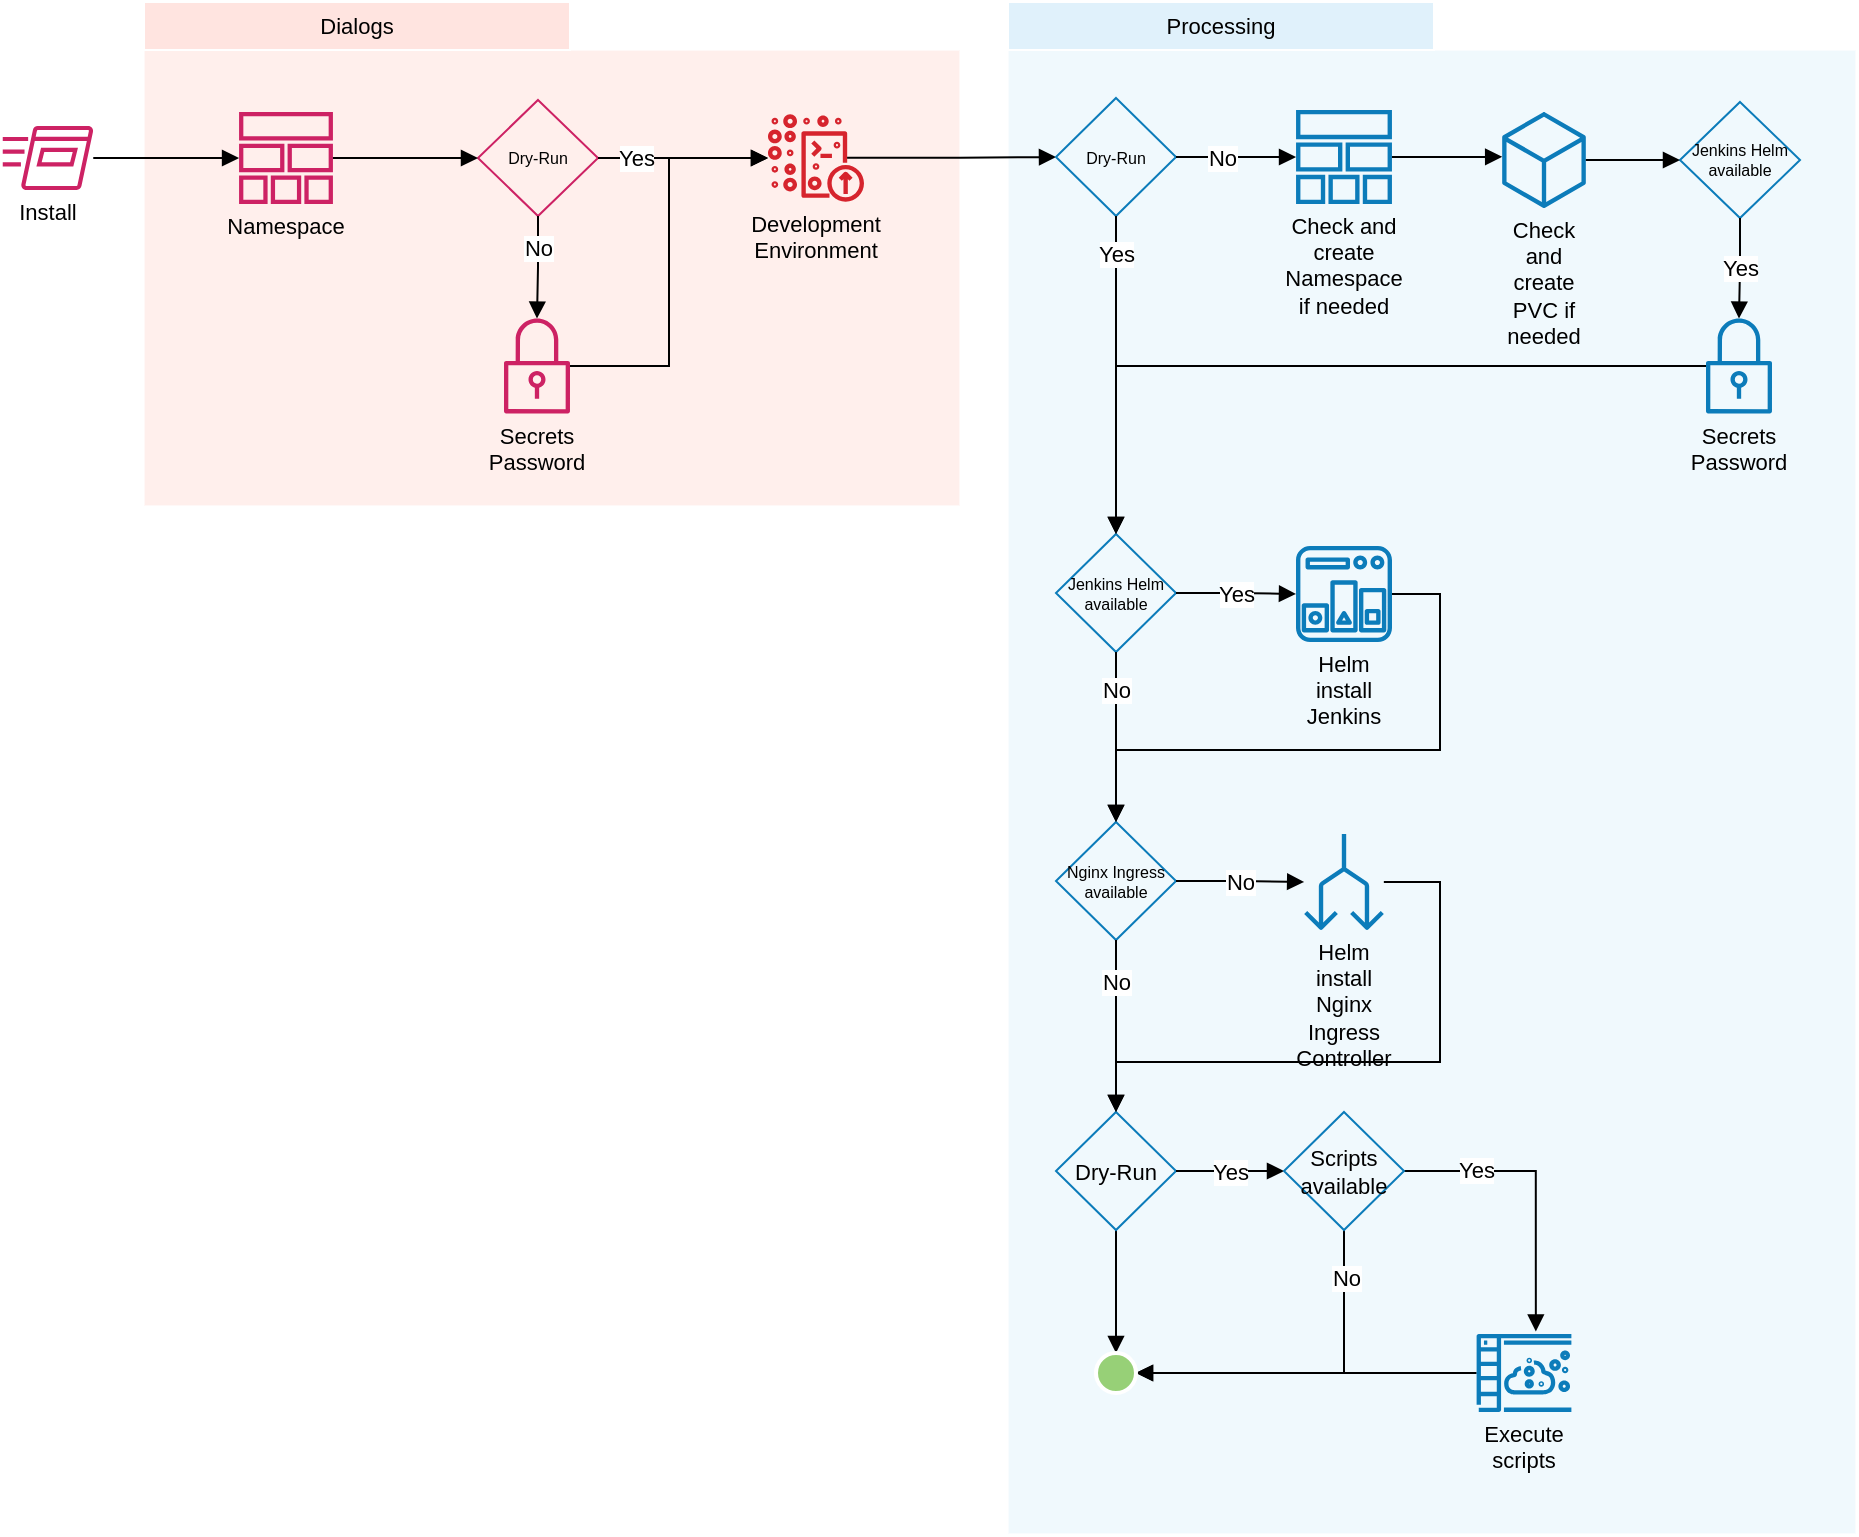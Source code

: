 <mxfile version="13.3.9" type="device"><diagram id="BGrIqxF2etQGOHfDK0jm" name="Page-1"><mxGraphModel dx="1977" dy="1142" grid="1" gridSize="10" guides="1" tooltips="1" connect="1" arrows="1" fold="1" page="1" pageScale="1" pageWidth="827" pageHeight="1169" math="0" shadow="0"><root><mxCell id="0"/><mxCell id="1" parent="0"/><UserObject label="Install" lucidchartObjectId="AyX9R1tr2gAv" id="wk2E5UAjb5iUatEsPGme-1"><mxCell style="html=1;whiteSpace=wrap;shape=mxgraph.aws4.run_command;labelPosition=center;verticalLabelPosition=bottom;align=center;verticalAlign=top;strokeColor=none;fontSize=11;fontColor=#000000;spacing=0;strokeOpacity=100;fillColor=#cd2264;" parent="1" vertex="1"><mxGeometry x="72" y="96" width="48" height="32" as="geometry"/></mxCell></UserObject><UserObject label="" lucidchartObjectId="nzX9WNC8Tni~" id="wk2E5UAjb5iUatEsPGme-2"><mxCell style="html=1;whiteSpace=wrap;;fontSize=11;spacing=3;strokeColor=#ffffff;strokeOpacity=100;fillOpacity=40;fillColor=#ffbbb1;opacity=60;" parent="1" vertex="1"><mxGeometry x="144" y="58" width="408" height="228" as="geometry"/></mxCell></UserObject><UserObject label="Namespace" lucidchartObjectId="mAX9vwg7OytU" id="wk2E5UAjb5iUatEsPGme-3"><mxCell style="html=1;whiteSpace=wrap;shape=mxgraph.aws4.stack;labelPosition=center;verticalLabelPosition=bottom;align=center;verticalAlign=top;strokeColor=none;fontSize=11;fontColor=#000000;spacing=0;strokeOpacity=100;fillColor=#cd2264;" parent="1" vertex="1"><mxGeometry x="191" y="89" width="48" height="46" as="geometry"/></mxCell></UserObject><UserObject label="Secrets Password" lucidchartObjectId="_AX9Gruo0HJD" id="wk2E5UAjb5iUatEsPGme-4"><mxCell style="html=1;whiteSpace=wrap;shape=mxgraph.aws4.opsworks_permissions;labelPosition=center;verticalLabelPosition=bottom;align=center;verticalAlign=top;strokeColor=none;fontSize=11;fontColor=#000000;spacing=0;strokeOpacity=100;fillColor=#cd2264;" parent="1" vertex="1"><mxGeometry x="324" y="192" width="33" height="48" as="geometry"/></mxCell></UserObject><UserObject label="Dry-Run" lucidchartObjectId="8BX9.0qahyA-" id="wk2E5UAjb5iUatEsPGme-5"><mxCell style="html=1;whiteSpace=wrap;rhombus;fontSize=8;fontColor=#000000;spacing=3;strokeColor=#cd2264;strokeOpacity=100;fillOpacity=0;fillColor=#000000;" parent="1" vertex="1"><mxGeometry x="311" y="83" width="60" height="58" as="geometry"/></mxCell></UserObject><UserObject label="" lucidchartObjectId="vCX9oCeFUXAP" id="wk2E5UAjb5iUatEsPGme-6"><mxCell style="html=1;jettySize=18;fontSize=11;strokeOpacity=100;rounded=1;arcSize=0;edgeStyle=orthogonalEdgeStyle;startArrow=none;;endArrow=block;endFill=1;;exitX=0.938;exitY=0.5;exitPerimeter=1;entryX=0;entryY=0.5;entryPerimeter=1;" parent="1" source="wk2E5UAjb5iUatEsPGme-1" target="wk2E5UAjb5iUatEsPGme-3" edge="1"><mxGeometry width="100" height="100" relative="1" as="geometry"><Array as="points"/></mxGeometry></mxCell></UserObject><UserObject label="" lucidchartObjectId=".FX9.g5VIj0p" id="wk2E5UAjb5iUatEsPGme-7"><mxCell style="html=1;jettySize=18;fontSize=11;strokeOpacity=100;rounded=1;arcSize=0;edgeStyle=orthogonalEdgeStyle;startArrow=none;;endArrow=block;endFill=1;;exitX=1;exitY=0.5;exitPerimeter=1;entryX=-0.014;entryY=0.5;entryPerimeter=1;" parent="1" source="wk2E5UAjb5iUatEsPGme-3" target="wk2E5UAjb5iUatEsPGme-5" edge="1"><mxGeometry width="100" height="100" relative="1" as="geometry"><Array as="points"/></mxGeometry></mxCell></UserObject><UserObject label="" lucidchartObjectId="eGX9b2aySQKT" id="wk2E5UAjb5iUatEsPGme-8"><mxCell style="html=1;jettySize=18;fontSize=11;fontColor=#000000;strokeOpacity=100;rounded=1;arcSize=0;edgeStyle=orthogonalEdgeStyle;startArrow=none;;endArrow=block;endFill=1;;exitX=0.5;exitY=1.014;exitPerimeter=1;entryX=0.5;entryY=0.0;entryPerimeter=1;" parent="1" source="wk2E5UAjb5iUatEsPGme-5" target="wk2E5UAjb5iUatEsPGme-4" edge="1"><mxGeometry width="100" height="100" relative="1" as="geometry"><Array as="points"/></mxGeometry></mxCell></UserObject><mxCell id="wk2E5UAjb5iUatEsPGme-9" value="No" style="text;html=1;resizable=0;labelBackgroundColor=#ffffff;align=center;verticalAlign=middle;fontColor=#000000;;fontSize=11;" parent="wk2E5UAjb5iUatEsPGme-8" vertex="1"><mxGeometry x="-0.391" relative="1" as="geometry"/></mxCell><UserObject label="Development Environment" lucidchartObjectId="RHX9X0WBcY19" id="wk2E5UAjb5iUatEsPGme-10"><mxCell style="html=1;whiteSpace=wrap;shape=mxgraph.aws4.development_environment;labelPosition=center;verticalLabelPosition=bottom;align=center;verticalAlign=top;strokeColor=none;fontSize=11;fontColor=#000000;spacing=0;strokeOpacity=100;fillColor=#d6242d;" parent="1" vertex="1"><mxGeometry x="456" y="90" width="48" height="44" as="geometry"/></mxCell></UserObject><UserObject label="" lucidchartObjectId="1HX9rmCCu5ZK" id="wk2E5UAjb5iUatEsPGme-11"><mxCell style="html=1;jettySize=18;fontSize=11;fontColor=#000000;strokeOpacity=100;rounded=1;arcSize=0;edgeStyle=orthogonalEdgeStyle;startArrow=none;;endArrow=block;endFill=1;;exitX=1.014;exitY=0.5;exitPerimeter=1;entryX=-8.882e-17;entryY=0.5;entryPerimeter=1;" parent="1" source="wk2E5UAjb5iUatEsPGme-5" target="wk2E5UAjb5iUatEsPGme-10" edge="1"><mxGeometry width="100" height="100" relative="1" as="geometry"><Array as="points"/></mxGeometry></mxCell></UserObject><mxCell id="wk2E5UAjb5iUatEsPGme-12" value="Yes" style="text;html=1;resizable=0;labelBackgroundColor=#ffffff;align=center;verticalAlign=middle;fontColor=#000000;;fontSize=11;" parent="wk2E5UAjb5iUatEsPGme-11" vertex="1"><mxGeometry x="-0.432" relative="1" as="geometry"><mxPoint x="-5.4" y="-0.01" as="offset"/></mxGeometry></mxCell><UserObject label="" lucidchartObjectId="zIX9wmxMMuf2" id="wk2E5UAjb5iUatEsPGme-13"><mxCell style="html=1;jettySize=18;fontSize=11;strokeOpacity=100;rounded=1;arcSize=0;edgeStyle=orthogonalEdgeStyle;startArrow=none;;endArrow=block;endFill=1;;exitX=1.0;exitY=0.5;exitPerimeter=1;entryX=-8.882e-17;entryY=0.5;entryPerimeter=1;" parent="1" source="wk2E5UAjb5iUatEsPGme-4" target="wk2E5UAjb5iUatEsPGme-10" edge="1"><mxGeometry width="100" height="100" relative="1" as="geometry"><Array as="points"/></mxGeometry></mxCell></UserObject><UserObject label="Dialogs" lucidchartObjectId="eKX9pgA9aCA~" id="wk2E5UAjb5iUatEsPGme-14"><mxCell style="html=1;whiteSpace=wrap;;fontSize=11;fontColor=#000000;spacing=3;strokeColor=#ffffff;strokeOpacity=100;fillOpacity=40;fillColor=#ffbbb1;" parent="1" vertex="1"><mxGeometry x="144" y="34" width="213" height="24" as="geometry"/></mxCell></UserObject><UserObject label="" lucidchartObjectId="GLX9JBkCH-xj" id="wk2E5UAjb5iUatEsPGme-15"><mxCell style="html=1;whiteSpace=wrap;;fontSize=11;spacing=3;strokeColor=#ffffff;strokeOpacity=100;fillOpacity=40;fillColor=#c1e4f7;opacity=60;" parent="1" vertex="1"><mxGeometry x="576" y="58" width="424" height="742" as="geometry"/></mxCell></UserObject><UserObject label="Processing" lucidchartObjectId="GLX9KtxeqTzA" id="wk2E5UAjb5iUatEsPGme-16"><mxCell style="html=1;whiteSpace=wrap;;fontSize=11;fontColor=#000000;spacing=3;strokeColor=#ffffff;strokeOpacity=100;fillOpacity=50;fillColor=#c1e4f7;" parent="1" vertex="1"><mxGeometry x="576" y="34" width="213" height="24" as="geometry"/></mxCell></UserObject><UserObject label="Check and create Namespace if needed" lucidchartObjectId="vMX9diZ_fl5Y" id="wk2E5UAjb5iUatEsPGme-17"><mxCell style="html=1;whiteSpace=wrap;shape=mxgraph.aws4.stack;labelPosition=center;verticalLabelPosition=bottom;align=center;verticalAlign=top;strokeColor=none;fontSize=11;fontColor=#000000;spacing=0;strokeOpacity=100;fillOpacity=100;fillColor=#0c7cba;" parent="1" vertex="1"><mxGeometry x="720" y="88" width="48" height="47" as="geometry"/></mxCell></UserObject><UserObject label="" lucidchartObjectId="kNX9~LgQmTo4" id="wk2E5UAjb5iUatEsPGme-18"><mxCell style="html=1;jettySize=18;fontSize=11;strokeOpacity=100;rounded=1;arcSize=0;edgeStyle=orthogonalEdgeStyle;startArrow=none;;endArrow=block;endFill=1;;exitX=0.824;exitY=0.497;exitPerimeter=0;entryX=-0.014;entryY=0.5;entryPerimeter=1;exitDx=0;exitDy=0;" parent="1" source="wk2E5UAjb5iUatEsPGme-10" target="wk2E5UAjb5iUatEsPGme-26" edge="1"><mxGeometry width="100" height="100" relative="1" as="geometry"><Array as="points"/></mxGeometry></mxCell></UserObject><UserObject label="Check and create PVC if needed" lucidchartObjectId="oPX9BbkD3gSw" id="wk2E5UAjb5iUatEsPGme-19"><mxCell style="html=1;whiteSpace=wrap;shape=mxgraph.aws4.resources;labelPosition=center;verticalLabelPosition=bottom;align=center;verticalAlign=top;strokeColor=none;fontSize=11;fontColor=#000000;spacing=0;strokeOpacity=100;fillOpacity=100;fillColor=#0c7cba;" parent="1" vertex="1"><mxGeometry x="823" y="89" width="42" height="48" as="geometry"/></mxCell></UserObject><UserObject label="" lucidchartObjectId="yPX90CdLlWk-" id="wk2E5UAjb5iUatEsPGme-20"><mxCell style="html=1;jettySize=18;fontSize=11;strokeOpacity=100;rounded=1;arcSize=0;edgeStyle=orthogonalEdgeStyle;startArrow=none;;endArrow=block;endFill=1;;exitX=1;exitY=0.5;exitPerimeter=1;entryX=1.015e-16;entryY=0.467;entryPerimeter=1;" parent="1" source="wk2E5UAjb5iUatEsPGme-17" target="wk2E5UAjb5iUatEsPGme-19" edge="1"><mxGeometry width="100" height="100" relative="1" as="geometry"><Array as="points"/></mxGeometry></mxCell></UserObject><UserObject label="Jenkins Helm available" lucidchartObjectId="OQX9lu1Ewj4F" id="wk2E5UAjb5iUatEsPGme-21"><mxCell style="html=1;whiteSpace=wrap;rhombus;fontSize=8;fontColor=#000000;spacing=3;strokeColor=#0c7cba;strokeOpacity=100;fillOpacity=0;fillColor=#000000;" parent="1" vertex="1"><mxGeometry x="912" y="84" width="60" height="58" as="geometry"/></mxCell></UserObject><UserObject label="" lucidchartObjectId="4QX92vd6yc0j" id="wk2E5UAjb5iUatEsPGme-22"><mxCell style="html=1;jettySize=18;fontSize=11;strokeOpacity=100;rounded=1;arcSize=0;edgeStyle=orthogonalEdgeStyle;startArrow=none;;endArrow=block;endFill=1;;exitX=1;exitY=0.5;exitPerimeter=1;entryX=-0.014;entryY=0.5;entryPerimeter=1;" parent="1" source="wk2E5UAjb5iUatEsPGme-19" target="wk2E5UAjb5iUatEsPGme-21" edge="1"><mxGeometry width="100" height="100" relative="1" as="geometry"><Array as="points"/></mxGeometry></mxCell></UserObject><UserObject label="Secrets Password" lucidchartObjectId="FRX9jzHu9rwC" id="wk2E5UAjb5iUatEsPGme-23"><mxCell style="html=1;whiteSpace=wrap;shape=mxgraph.aws4.opsworks_permissions;labelPosition=center;verticalLabelPosition=bottom;align=center;verticalAlign=top;strokeColor=none;fontSize=11;fontColor=#000000;spacing=0;strokeOpacity=100;fillOpacity=100;fillColor=#0c7cba;" parent="1" vertex="1"><mxGeometry x="925" y="192" width="33" height="48" as="geometry"/></mxCell></UserObject><UserObject label="" lucidchartObjectId="TRX9qbbw0k~y" id="wk2E5UAjb5iUatEsPGme-24"><mxCell style="html=1;jettySize=18;fontSize=11;fontColor=#000000;strokeOpacity=100;rounded=1;arcSize=0;edgeStyle=orthogonalEdgeStyle;startArrow=none;;endArrow=block;endFill=1;;exitX=0.5;exitY=1.014;exitPerimeter=1;entryX=0.5;entryY=0.0;entryPerimeter=1;" parent="1" source="wk2E5UAjb5iUatEsPGme-21" target="wk2E5UAjb5iUatEsPGme-23" edge="1"><mxGeometry width="100" height="100" relative="1" as="geometry"><Array as="points"/></mxGeometry></mxCell></UserObject><mxCell id="wk2E5UAjb5iUatEsPGme-25" value="Yes" style="text;html=1;resizable=0;labelBackgroundColor=#FFFFFF;align=center;verticalAlign=middle;fontColor=#000000;;fontSize=11;labelBorderColor=none;" parent="wk2E5UAjb5iUatEsPGme-24" vertex="1"><mxGeometry relative="1" as="geometry"/></mxCell><UserObject label="Dry-Run" lucidchartObjectId="3UX9Sn.hUd_d" id="wk2E5UAjb5iUatEsPGme-26"><mxCell style="html=1;whiteSpace=wrap;rhombus;fontSize=8;fontColor=#000000;spacing=3;strokeColor=#0c7cba;strokeOpacity=100;fillOpacity=0;fillColor=#000000;" parent="1" vertex="1"><mxGeometry x="600" y="82" width="60" height="59" as="geometry"/></mxCell></UserObject><UserObject label="" lucidchartObjectId="AVX9n8iLfU_P" id="wk2E5UAjb5iUatEsPGme-27"><mxCell style="html=1;jettySize=18;fontSize=11;fontColor=#000000;strokeOpacity=100;rounded=1;arcSize=0;edgeStyle=orthogonalEdgeStyle;startArrow=none;;endArrow=block;endFill=1;;exitX=1.014;exitY=0.5;exitPerimeter=1;entryX=0;entryY=0.5;entryPerimeter=1;" parent="1" source="wk2E5UAjb5iUatEsPGme-26" target="wk2E5UAjb5iUatEsPGme-17" edge="1"><mxGeometry width="100" height="100" relative="1" as="geometry"><Array as="points"/></mxGeometry></mxCell></UserObject><mxCell id="wk2E5UAjb5iUatEsPGme-28" value="No" style="text;html=1;resizable=0;labelBackgroundColor=#ffffff;align=center;verticalAlign=middle;fontColor=#000000;;fontSize=11;" parent="wk2E5UAjb5iUatEsPGme-27" vertex="1"><mxGeometry x="-0.25" relative="1" as="geometry"/></mxCell><UserObject label="Jenkins Helm available" lucidchartObjectId="oXX9JbQN5iSf" id="wk2E5UAjb5iUatEsPGme-29"><mxCell style="html=1;whiteSpace=wrap;rhombus;fontSize=8;fontColor=#000000;spacing=3;strokeColor=#0c7cba;strokeOpacity=100;fillOpacity=0;fillColor=#000000;" parent="1" vertex="1"><mxGeometry x="600" y="300" width="60" height="59" as="geometry"/></mxCell></UserObject><UserObject label="" lucidchartObjectId="DXX9fzCoV9Q0" id="wk2E5UAjb5iUatEsPGme-30"><mxCell style="html=1;jettySize=18;fontSize=11;fontColor=#000000;strokeOpacity=100;rounded=1;arcSize=0;edgeStyle=orthogonalEdgeStyle;startArrow=none;;endArrow=block;endFill=1;;exitX=0.5;exitY=1.014;exitPerimeter=1;entryX=0.5;entryY=-0.014;entryPerimeter=1;" parent="1" source="wk2E5UAjb5iUatEsPGme-26" target="wk2E5UAjb5iUatEsPGme-29" edge="1"><mxGeometry width="100" height="100" relative="1" as="geometry"><Array as="points"/></mxGeometry></mxCell></UserObject><mxCell id="wk2E5UAjb5iUatEsPGme-31" value="Yes" style="text;html=1;resizable=0;labelBackgroundColor=#ffffff;align=center;verticalAlign=middle;fontColor=#000000;;fontSize=11;" parent="wk2E5UAjb5iUatEsPGme-30" vertex="1"><mxGeometry relative="1" as="geometry"><mxPoint y="-60.43" as="offset"/></mxGeometry></mxCell><UserObject label="" lucidchartObjectId="YXX9znqY.D1y" id="wk2E5UAjb5iUatEsPGme-32"><mxCell style="html=1;jettySize=18;fontSize=11;strokeOpacity=100;rounded=1;arcSize=0;edgeStyle=orthogonalEdgeStyle;startArrow=none;;endArrow=block;endFill=1;;exitX=0;exitY=0.5;exitPerimeter=1;entryX=0.5;entryY=-0.014;entryPerimeter=1;" parent="1" source="wk2E5UAjb5iUatEsPGme-23" target="wk2E5UAjb5iUatEsPGme-29" edge="1"><mxGeometry width="100" height="100" relative="1" as="geometry"><Array as="points"/></mxGeometry></mxCell></UserObject><UserObject label="Helm install Jenkins" lucidchartObjectId="kYX98qA.aY8W" id="wk2E5UAjb5iUatEsPGme-33"><mxCell style="html=1;whiteSpace=wrap;shape=mxgraph.aws4.state_manager;labelPosition=center;verticalLabelPosition=bottom;align=center;verticalAlign=top;strokeColor=none;fontSize=11;fontColor=#000000;spacing=0;strokeOpacity=100;fillOpacity=100;fillColor=#0c7cba;" parent="1" vertex="1"><mxGeometry x="720" y="306" width="48" height="48" as="geometry"/></mxCell></UserObject><UserObject label="" lucidchartObjectId="EYX9.pl9kCsA" id="wk2E5UAjb5iUatEsPGme-34"><mxCell style="html=1;jettySize=18;fontSize=11;fontColor=#000000;strokeOpacity=100;rounded=1;arcSize=0;edgeStyle=orthogonalEdgeStyle;startArrow=none;;endArrow=block;endFill=1;;exitX=1.014;exitY=0.5;exitPerimeter=1;entryX=1.496e-7;entryY=0.5;entryPerimeter=1;" parent="1" source="wk2E5UAjb5iUatEsPGme-29" target="wk2E5UAjb5iUatEsPGme-33" edge="1"><mxGeometry width="100" height="100" relative="1" as="geometry"><Array as="points"/></mxGeometry></mxCell></UserObject><mxCell id="wk2E5UAjb5iUatEsPGme-35" value="Yes" style="text;html=1;resizable=0;labelBackgroundColor=#ffffff;align=center;verticalAlign=middle;fontColor=#000000;;fontSize=11;" parent="wk2E5UAjb5iUatEsPGme-34" vertex="1"><mxGeometry relative="1" as="geometry"/></mxCell><UserObject label="Nginx Ingress available" lucidchartObjectId="TZX9fFQRkVv3" id="wk2E5UAjb5iUatEsPGme-36"><mxCell style="html=1;whiteSpace=wrap;rhombus;fontSize=8;fontColor=#000000;spacing=3;strokeColor=#0c7cba;strokeOpacity=100;fillOpacity=0;fillColor=#000000;" parent="1" vertex="1"><mxGeometry x="600" y="444" width="60" height="59" as="geometry"/></mxCell></UserObject><UserObject label="" lucidchartObjectId="j0X92SyMsKtd" id="wk2E5UAjb5iUatEsPGme-37"><mxCell style="html=1;jettySize=18;fontSize=11;fontColor=#000000;strokeOpacity=100;rounded=1;arcSize=0;edgeStyle=orthogonalEdgeStyle;startArrow=none;;endArrow=block;endFill=1;;exitX=0.5;exitY=1.014;exitPerimeter=1;entryX=0.5;entryY=-0.014;entryPerimeter=1;" parent="1" source="wk2E5UAjb5iUatEsPGme-29" target="wk2E5UAjb5iUatEsPGme-36" edge="1"><mxGeometry width="100" height="100" relative="1" as="geometry"><Array as="points"/></mxGeometry></mxCell></UserObject><mxCell id="wk2E5UAjb5iUatEsPGme-38" value="No" style="text;html=1;resizable=0;labelBackgroundColor=#ffffff;align=center;verticalAlign=middle;fontColor=#000000;;fontSize=11;" parent="wk2E5UAjb5iUatEsPGme-37" vertex="1"><mxGeometry x="-0.551" relative="1" as="geometry"/></mxCell><UserObject label="" lucidchartObjectId="D0X9JQdiliiu" id="wk2E5UAjb5iUatEsPGme-39"><mxCell style="html=1;jettySize=18;fontSize=11;strokeOpacity=100;rounded=1;arcSize=0;edgeStyle=orthogonalEdgeStyle;startArrow=none;;endArrow=block;endFill=1;;exitX=1.0;exitY=0.5;exitPerimeter=1;entryX=0.5;entryY=-0.014;entryPerimeter=1;" parent="1" source="wk2E5UAjb5iUatEsPGme-33" target="wk2E5UAjb5iUatEsPGme-36" edge="1"><mxGeometry width="100" height="100" relative="1" as="geometry"><Array as="points"><mxPoint x="792" y="330"/><mxPoint x="792" y="408"/><mxPoint x="630" y="408"/></Array></mxGeometry></mxCell></UserObject><mxCell id="uy2rV4XxJh-jD6CL3L2E-6" style="edgeStyle=orthogonalEdgeStyle;rounded=0;orthogonalLoop=1;jettySize=auto;html=1;exitX=0.5;exitY=1;exitDx=0;exitDy=0;entryX=0.5;entryY=0;entryDx=0;entryDy=0;endArrow=block;endFill=1;" edge="1" parent="1" source="wk2E5UAjb5iUatEsPGme-40" target="uy2rV4XxJh-jD6CL3L2E-5"><mxGeometry relative="1" as="geometry"/></mxCell><UserObject label="Dry-Run" lucidchartObjectId="T0X9iX709XXs" id="wk2E5UAjb5iUatEsPGme-40"><mxCell style="html=1;whiteSpace=wrap;rhombus;fontSize=11;fontColor=#000000;spacing=3;strokeColor=#0c7cba;strokeOpacity=100;fillOpacity=0;fillColor=#000000;" parent="1" vertex="1"><mxGeometry x="600" y="589" width="60" height="59" as="geometry"/></mxCell></UserObject><UserObject label="" lucidchartObjectId="20X9C5tG.dfS" id="wk2E5UAjb5iUatEsPGme-41"><mxCell style="html=1;jettySize=18;fontSize=11;fontColor=#000000;strokeOpacity=100;rounded=1;arcSize=0;edgeStyle=orthogonalEdgeStyle;startArrow=none;;endArrow=block;endFill=1;;exitX=0.5;exitY=1.014;exitPerimeter=1;entryX=0.5;entryY=-0.014;entryPerimeter=1;" parent="1" source="wk2E5UAjb5iUatEsPGme-36" target="wk2E5UAjb5iUatEsPGme-40" edge="1"><mxGeometry width="100" height="100" relative="1" as="geometry"><Array as="points"/></mxGeometry></mxCell></UserObject><mxCell id="wk2E5UAjb5iUatEsPGme-42" value="No" style="text;html=1;resizable=0;labelBackgroundColor=#ffffff;align=center;verticalAlign=middle;fontColor=#000000;;fontSize=11;" parent="wk2E5UAjb5iUatEsPGme-41" vertex="1"><mxGeometry x="-0.506" relative="1" as="geometry"/></mxCell><mxCell id="uy2rV4XxJh-jD6CL3L2E-7" style="edgeStyle=orthogonalEdgeStyle;rounded=0;orthogonalLoop=1;jettySize=auto;html=1;entryX=1;entryY=0.5;entryDx=0;entryDy=0;endArrow=block;endFill=1;" edge="1" parent="1" source="wk2E5UAjb5iUatEsPGme-43" target="uy2rV4XxJh-jD6CL3L2E-5"><mxGeometry relative="1" as="geometry"/></mxCell><UserObject label="Execute scripts" lucidchartObjectId="N1X9HRiDx-VD" id="wk2E5UAjb5iUatEsPGme-43"><mxCell style="html=1;whiteSpace=wrap;shape=mxgraph.aws4.simulation;labelPosition=center;verticalLabelPosition=bottom;align=center;verticalAlign=top;strokeColor=none;fontSize=11;fontColor=#000000;spacing=0;strokeOpacity=100;fillOpacity=100;fillColor=#0c7cba;" parent="1" vertex="1"><mxGeometry x="810" y="700" width="48" height="39" as="geometry"/></mxCell></UserObject><UserObject label="" lucidchartObjectId="W1X9fyHO5aQ6" id="wk2E5UAjb5iUatEsPGme-44"><mxCell style="html=1;jettySize=18;fontSize=11;fontColor=#000000;strokeOpacity=100;rounded=1;arcSize=0;edgeStyle=orthogonalEdgeStyle;startArrow=none;;endArrow=block;endFill=1;;exitX=1.014;exitY=0.5;exitPerimeter=1;entryX=0;entryY=0.5;entryDx=0;entryDy=0;" parent="1" source="wk2E5UAjb5iUatEsPGme-40" target="uy2rV4XxJh-jD6CL3L2E-2" edge="1"><mxGeometry width="100" height="100" relative="1" as="geometry"><Array as="points"/></mxGeometry></mxCell></UserObject><mxCell id="wk2E5UAjb5iUatEsPGme-45" value="Yes" style="text;html=1;resizable=0;labelBackgroundColor=#ffffff;align=center;verticalAlign=middle;fontColor=#000000;;fontSize=11;" parent="wk2E5UAjb5iUatEsPGme-44" vertex="1"><mxGeometry relative="1" as="geometry"/></mxCell><UserObject label="Helm install Nginx Ingress Controller" lucidchartObjectId="12X9hVzHJS4K" id="wk2E5UAjb5iUatEsPGme-46"><mxCell style="html=1;whiteSpace=wrap;shape=mxgraph.aws4.deployments;labelPosition=center;verticalLabelPosition=bottom;align=center;verticalAlign=top;strokeColor=none;fontSize=11;fontColor=#000000;spacing=0;strokeOpacity=100;fillOpacity=100;fillColor=#0c7cba;" parent="1" vertex="1"><mxGeometry x="724" y="450" width="40" height="48" as="geometry"/></mxCell></UserObject><UserObject label="" lucidchartObjectId="n3X9X49~on~k" id="wk2E5UAjb5iUatEsPGme-47"><mxCell style="html=1;jettySize=18;fontSize=11;fontColor=#000000;strokeOpacity=100;rounded=1;arcSize=0;edgeStyle=orthogonalEdgeStyle;startArrow=none;;endArrow=block;endFill=1;;exitX=1.014;exitY=0.5;exitPerimeter=1;entryX=0.213;entryY=0.5;entryPerimeter=1;" parent="1" source="wk2E5UAjb5iUatEsPGme-36" target="wk2E5UAjb5iUatEsPGme-46" edge="1"><mxGeometry width="100" height="100" relative="1" as="geometry"><Array as="points"/></mxGeometry></mxCell></UserObject><mxCell id="wk2E5UAjb5iUatEsPGme-48" value="No" style="text;html=1;resizable=0;labelBackgroundColor=#ffffff;align=center;verticalAlign=middle;fontColor=#000000;;fontSize=11;" parent="wk2E5UAjb5iUatEsPGme-47" vertex="1"><mxGeometry relative="1" as="geometry"/></mxCell><UserObject label="" lucidchartObjectId="y3X9iCMzqids" id="wk2E5UAjb5iUatEsPGme-49"><mxCell style="html=1;jettySize=18;fontSize=11;strokeOpacity=100;rounded=1;arcSize=0;edgeStyle=orthogonalEdgeStyle;startArrow=none;;endArrow=block;endFill=1;;exitX=0.788;exitY=0.5;exitPerimeter=1;entryX=0.5;entryY=-0.014;entryPerimeter=1;" parent="1" source="wk2E5UAjb5iUatEsPGme-46" target="wk2E5UAjb5iUatEsPGme-40" edge="1"><mxGeometry width="100" height="100" relative="1" as="geometry"><Array as="points"><mxPoint x="792" y="474"/><mxPoint x="792" y="564"/><mxPoint x="630" y="564"/></Array></mxGeometry></mxCell></UserObject><mxCell id="uy2rV4XxJh-jD6CL3L2E-8" style="edgeStyle=orthogonalEdgeStyle;rounded=0;orthogonalLoop=1;jettySize=auto;html=1;exitX=1;exitY=0.5;exitDx=0;exitDy=0;entryX=0.625;entryY=-0.032;entryDx=0;entryDy=0;entryPerimeter=0;endArrow=block;endFill=1;" edge="1" parent="1" source="uy2rV4XxJh-jD6CL3L2E-2" target="wk2E5UAjb5iUatEsPGme-43"><mxGeometry relative="1" as="geometry"/></mxCell><mxCell id="uy2rV4XxJh-jD6CL3L2E-11" value="Yes" style="edgeLabel;html=1;align=center;verticalAlign=middle;resizable=0;points=[];" vertex="1" connectable="0" parent="uy2rV4XxJh-jD6CL3L2E-8"><mxGeometry x="-0.513" y="1" relative="1" as="geometry"><mxPoint as="offset"/></mxGeometry></mxCell><mxCell id="uy2rV4XxJh-jD6CL3L2E-9" style="edgeStyle=orthogonalEdgeStyle;rounded=0;orthogonalLoop=1;jettySize=auto;html=1;exitX=0.5;exitY=1;exitDx=0;exitDy=0;entryX=1;entryY=0.5;entryDx=0;entryDy=0;endArrow=block;endFill=1;" edge="1" parent="1" source="uy2rV4XxJh-jD6CL3L2E-2" target="uy2rV4XxJh-jD6CL3L2E-5"><mxGeometry relative="1" as="geometry"/></mxCell><mxCell id="uy2rV4XxJh-jD6CL3L2E-10" value="No" style="edgeLabel;html=1;align=center;verticalAlign=middle;resizable=0;points=[];" vertex="1" connectable="0" parent="uy2rV4XxJh-jD6CL3L2E-9"><mxGeometry x="-0.731" y="1" relative="1" as="geometry"><mxPoint as="offset"/></mxGeometry></mxCell><UserObject label="Scripts&lt;br&gt;available" lucidchartObjectId="T0X9iX709XXs" id="uy2rV4XxJh-jD6CL3L2E-2"><mxCell style="html=1;whiteSpace=wrap;rhombus;fontSize=11;fontColor=#000000;spacing=3;strokeColor=#0c7cba;strokeOpacity=100;fillOpacity=0;fillColor=#000000;" vertex="1" parent="1"><mxGeometry x="714" y="589" width="60" height="59" as="geometry"/></mxCell></UserObject><mxCell id="uy2rV4XxJh-jD6CL3L2E-5" value="" style="ellipse;whiteSpace=wrap;html=1;aspect=fixed;fillColor=#97D077;strokeColor=#FFFFFF;strokeWidth=2;" vertex="1" parent="1"><mxGeometry x="620" y="709.5" width="20" height="20" as="geometry"/></mxCell></root></mxGraphModel></diagram></mxfile>